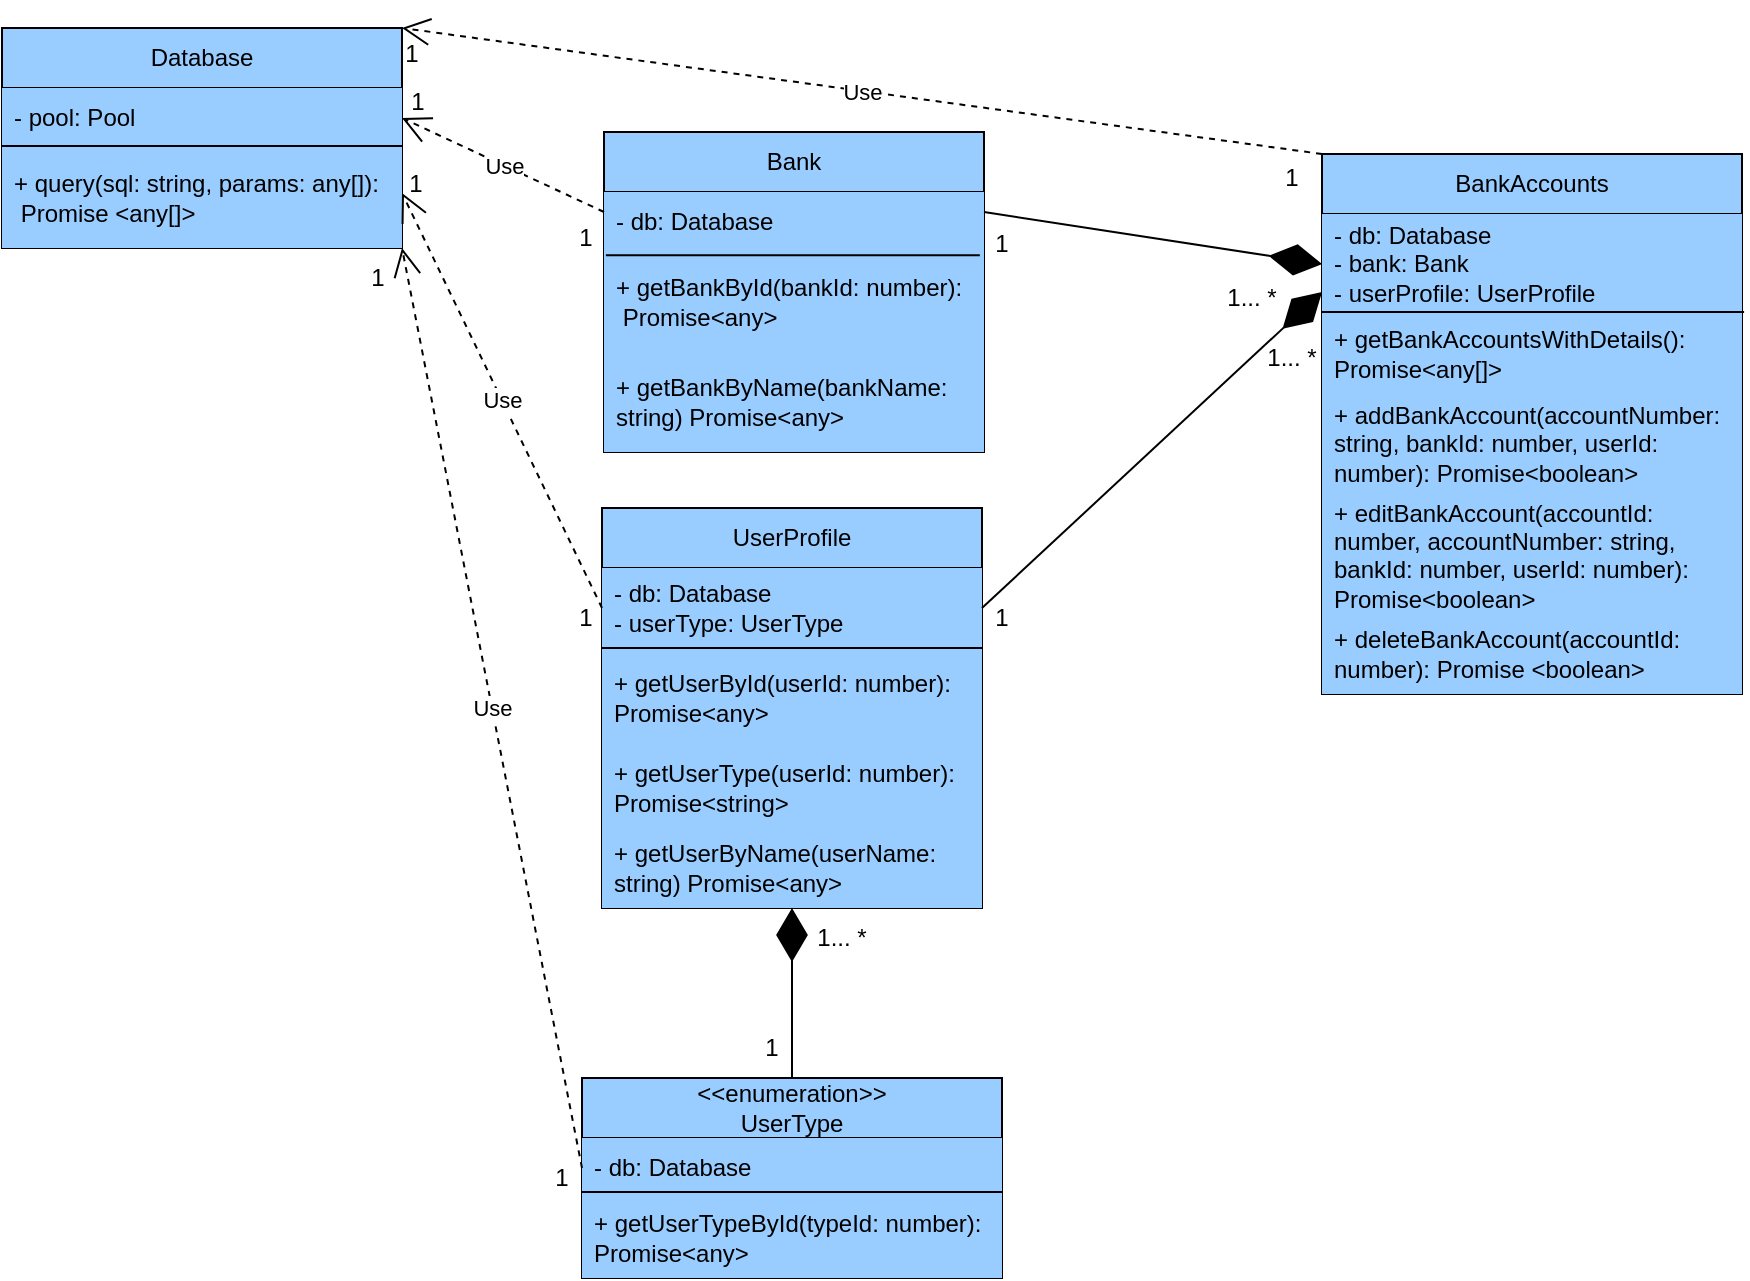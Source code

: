 <mxfile version="24.2.3" type="device">
  <diagram name="Page-1" id="37gUE1MUeAuS42PLYb-J">
    <mxGraphModel dx="1434" dy="738" grid="1" gridSize="10" guides="1" tooltips="1" connect="1" arrows="1" fold="1" page="1" pageScale="1" pageWidth="850" pageHeight="1100" math="0" shadow="0">
      <root>
        <mxCell id="0" />
        <mxCell id="1" parent="0" />
        <mxCell id="SNnHDfVtrrAfQEbxQp5w-8" value="Bank" style="swimlane;fontStyle=0;childLayout=stackLayout;horizontal=1;startSize=30;horizontalStack=0;resizeParent=1;resizeParentMax=0;resizeLast=0;collapsible=1;marginBottom=0;whiteSpace=wrap;html=1;fillColor=#99CCFF;" parent="1" vertex="1">
          <mxGeometry x="341" y="212" width="190" height="160" as="geometry" />
        </mxCell>
        <mxCell id="SNnHDfVtrrAfQEbxQp5w-9" value="- db: Database" style="text;strokeColor=none;fillColor=#99CCFF;align=left;verticalAlign=middle;spacingLeft=4;spacingRight=4;overflow=hidden;points=[[0,0.5],[1,0.5]];portConstraint=eastwest;rotatable=0;whiteSpace=wrap;html=1;" parent="SNnHDfVtrrAfQEbxQp5w-8" vertex="1">
          <mxGeometry y="30" width="190" height="30" as="geometry" />
        </mxCell>
        <mxCell id="SNnHDfVtrrAfQEbxQp5w-10" value="+ getBankById(bankId: number):&amp;nbsp; &amp;nbsp;Promise&amp;lt;any&amp;gt;" style="text;strokeColor=none;fillColor=#99CCFF;align=left;verticalAlign=middle;spacingLeft=4;spacingRight=4;overflow=hidden;points=[[0,0.5],[1,0.5]];portConstraint=eastwest;rotatable=0;whiteSpace=wrap;html=1;" parent="SNnHDfVtrrAfQEbxQp5w-8" vertex="1">
          <mxGeometry y="60" width="190" height="50" as="geometry" />
        </mxCell>
        <mxCell id="rfbbxz5ZNQTzBEhY_g50-1" value="+ getBankByName(bankName: string) Promise&amp;lt;any&amp;gt;" style="text;strokeColor=none;fillColor=#99CCFF;align=left;verticalAlign=middle;spacingLeft=4;spacingRight=4;overflow=hidden;points=[[0,0.5],[1,0.5]];portConstraint=eastwest;rotatable=0;whiteSpace=wrap;html=1;" vertex="1" parent="SNnHDfVtrrAfQEbxQp5w-8">
          <mxGeometry y="110" width="190" height="50" as="geometry" />
        </mxCell>
        <mxCell id="SNnHDfVtrrAfQEbxQp5w-13" value="" style="endArrow=none;html=1;rounded=0;entryX=0.005;entryY=0.033;entryDx=0;entryDy=0;entryPerimeter=0;exitX=0.989;exitY=0.033;exitDx=0;exitDy=0;exitPerimeter=0;" parent="SNnHDfVtrrAfQEbxQp5w-8" source="SNnHDfVtrrAfQEbxQp5w-10" target="SNnHDfVtrrAfQEbxQp5w-10" edge="1">
          <mxGeometry width="50" height="50" relative="1" as="geometry">
            <mxPoint x="190" y="61" as="sourcePoint" />
            <mxPoint y="60" as="targetPoint" />
          </mxGeometry>
        </mxCell>
        <mxCell id="SNnHDfVtrrAfQEbxQp5w-21" value="&lt;div&gt;&amp;lt;&amp;lt;enumeration&amp;gt;&amp;gt;&lt;br&gt;&lt;/div&gt;UserType" style="swimlane;fontStyle=0;childLayout=stackLayout;horizontal=1;startSize=30;horizontalStack=0;resizeParent=1;resizeParentMax=0;resizeLast=0;collapsible=1;marginBottom=0;whiteSpace=wrap;html=1;fillColor=#99CCFF;" parent="1" vertex="1">
          <mxGeometry x="330" y="685" width="210" height="100" as="geometry" />
        </mxCell>
        <mxCell id="SNnHDfVtrrAfQEbxQp5w-22" value="- db: Database" style="text;strokeColor=none;fillColor=#99CCFF;align=left;verticalAlign=middle;spacingLeft=4;spacingRight=4;overflow=hidden;points=[[0,0.5],[1,0.5]];portConstraint=eastwest;rotatable=0;whiteSpace=wrap;html=1;" parent="SNnHDfVtrrAfQEbxQp5w-21" vertex="1">
          <mxGeometry y="30" width="210" height="30" as="geometry" />
        </mxCell>
        <mxCell id="SNnHDfVtrrAfQEbxQp5w-23" value="+ getUserTypeById(typeId: number): Promise&amp;lt;any&amp;gt;" style="text;strokeColor=none;fillColor=#99CCFF;align=left;verticalAlign=middle;spacingLeft=4;spacingRight=4;overflow=hidden;points=[[0,0.5],[1,0.5]];portConstraint=eastwest;rotatable=0;whiteSpace=wrap;html=1;" parent="SNnHDfVtrrAfQEbxQp5w-21" vertex="1">
          <mxGeometry y="60" width="210" height="40" as="geometry" />
        </mxCell>
        <mxCell id="SNnHDfVtrrAfQEbxQp5w-25" value="" style="endArrow=none;html=1;rounded=0;exitX=0;exitY=-0.075;exitDx=0;exitDy=0;exitPerimeter=0;" parent="SNnHDfVtrrAfQEbxQp5w-21" source="SNnHDfVtrrAfQEbxQp5w-23" edge="1">
          <mxGeometry width="50" height="50" relative="1" as="geometry">
            <mxPoint x="360" y="170" as="sourcePoint" />
            <mxPoint x="210" y="57" as="targetPoint" />
          </mxGeometry>
        </mxCell>
        <mxCell id="SNnHDfVtrrAfQEbxQp5w-26" value="BankAccounts" style="swimlane;fontStyle=0;childLayout=stackLayout;horizontal=1;startSize=30;horizontalStack=0;resizeParent=1;resizeParentMax=0;resizeLast=0;collapsible=1;marginBottom=0;whiteSpace=wrap;html=1;fillColor=#99CCFF;" parent="1" vertex="1">
          <mxGeometry x="700" y="223" width="210" height="270" as="geometry" />
        </mxCell>
        <mxCell id="SNnHDfVtrrAfQEbxQp5w-27" value="- db: Database&amp;nbsp;&lt;div&gt;- bank: Bank&amp;nbsp;&lt;/div&gt;&lt;div&gt;- userProfile: UserProfile&lt;/div&gt;" style="text;strokeColor=none;fillColor=#99CCFF;align=left;verticalAlign=middle;spacingLeft=4;spacingRight=4;overflow=hidden;points=[[0,0.5],[1,0.5]];portConstraint=eastwest;rotatable=0;whiteSpace=wrap;html=1;" parent="SNnHDfVtrrAfQEbxQp5w-26" vertex="1">
          <mxGeometry y="30" width="210" height="50" as="geometry" />
        </mxCell>
        <mxCell id="SNnHDfVtrrAfQEbxQp5w-28" value="+ getBankAccountsWithDetails(): Promise&amp;lt;any[]&amp;gt;" style="text;strokeColor=none;fillColor=#99CCFF;align=left;verticalAlign=middle;spacingLeft=4;spacingRight=4;overflow=hidden;points=[[0,0.5],[1,0.5]];portConstraint=eastwest;rotatable=0;whiteSpace=wrap;html=1;" parent="SNnHDfVtrrAfQEbxQp5w-26" vertex="1">
          <mxGeometry y="80" width="210" height="40" as="geometry" />
        </mxCell>
        <mxCell id="SNnHDfVtrrAfQEbxQp5w-29" value="+ addBankAccount(accountNumber: string, bankId: number, userId: number): Promise&amp;lt;boolean&amp;gt;" style="text;strokeColor=none;fillColor=#99CCFF;align=left;verticalAlign=middle;spacingLeft=4;spacingRight=4;overflow=hidden;points=[[0,0.5],[1,0.5]];portConstraint=eastwest;rotatable=0;whiteSpace=wrap;html=1;" parent="SNnHDfVtrrAfQEbxQp5w-26" vertex="1">
          <mxGeometry y="120" width="210" height="50" as="geometry" />
        </mxCell>
        <mxCell id="SNnHDfVtrrAfQEbxQp5w-31" value="+ editBankAccount(accountId: number, accountNumber: string, bankId: number, userId: number): Promise&amp;lt;boolean&amp;gt;" style="text;strokeColor=none;fillColor=#99CCFF;align=left;verticalAlign=middle;spacingLeft=4;spacingRight=4;overflow=hidden;points=[[0,0.5],[1,0.5]];portConstraint=eastwest;rotatable=0;whiteSpace=wrap;html=1;" parent="SNnHDfVtrrAfQEbxQp5w-26" vertex="1">
          <mxGeometry y="170" width="210" height="60" as="geometry" />
        </mxCell>
        <mxCell id="SNnHDfVtrrAfQEbxQp5w-32" value="+ deleteBankAccount(accountId: number): Promise &amp;lt;boolean&amp;gt;" style="text;strokeColor=none;fillColor=#99CCFF;align=left;verticalAlign=middle;spacingLeft=4;spacingRight=4;overflow=hidden;points=[[0,0.5],[1,0.5]];portConstraint=eastwest;rotatable=0;whiteSpace=wrap;html=1;strokeWidth=1;" parent="SNnHDfVtrrAfQEbxQp5w-26" vertex="1">
          <mxGeometry y="230" width="210" height="40" as="geometry" />
        </mxCell>
        <mxCell id="SNnHDfVtrrAfQEbxQp5w-37" value="" style="endArrow=none;html=1;rounded=0;entryX=1.005;entryY=-0.025;entryDx=0;entryDy=0;entryPerimeter=0;exitX=0;exitY=-0.025;exitDx=0;exitDy=0;exitPerimeter=0;" parent="SNnHDfVtrrAfQEbxQp5w-26" source="SNnHDfVtrrAfQEbxQp5w-28" target="SNnHDfVtrrAfQEbxQp5w-28" edge="1">
          <mxGeometry width="50" height="50" relative="1" as="geometry">
            <mxPoint x="80" y="110" as="sourcePoint" />
            <mxPoint x="130" y="60" as="targetPoint" />
          </mxGeometry>
        </mxCell>
        <mxCell id="SNnHDfVtrrAfQEbxQp5w-38" value="" style="group" parent="1" vertex="1" connectable="0">
          <mxGeometry x="40" y="160" width="200" height="110" as="geometry" />
        </mxCell>
        <mxCell id="SNnHDfVtrrAfQEbxQp5w-1" value="Database" style="swimlane;fontStyle=0;childLayout=stackLayout;horizontal=1;startSize=30;horizontalStack=0;resizeParent=1;resizeParentMax=0;resizeLast=0;collapsible=1;marginBottom=0;whiteSpace=wrap;html=1;fillColor=#99CCFF;" parent="SNnHDfVtrrAfQEbxQp5w-38" vertex="1">
          <mxGeometry width="200" height="110" as="geometry">
            <mxRectangle x="80" y="80" width="60" height="30" as="alternateBounds" />
          </mxGeometry>
        </mxCell>
        <mxCell id="SNnHDfVtrrAfQEbxQp5w-5" value="- pool: Pool" style="text;strokeColor=none;fillColor=#99CCFF;align=left;verticalAlign=middle;spacingLeft=4;spacingRight=4;overflow=hidden;points=[[0,0.5],[1,0.5]];portConstraint=eastwest;rotatable=0;whiteSpace=wrap;html=1;" parent="SNnHDfVtrrAfQEbxQp5w-1" vertex="1">
          <mxGeometry y="30" width="200" height="30" as="geometry" />
        </mxCell>
        <mxCell id="SNnHDfVtrrAfQEbxQp5w-7" value="" style="endArrow=none;html=1;rounded=0;entryX=0.993;entryY=1.1;entryDx=0;entryDy=0;entryPerimeter=0;" parent="SNnHDfVtrrAfQEbxQp5w-1" edge="1">
          <mxGeometry width="50" height="50" relative="1" as="geometry">
            <mxPoint y="59" as="sourcePoint" />
            <mxPoint x="139.02" y="59" as="targetPoint" />
            <Array as="points" />
          </mxGeometry>
        </mxCell>
        <mxCell id="SNnHDfVtrrAfQEbxQp5w-6" value="+ query(sql: string, params: any[]):&amp;nbsp; &amp;nbsp;Promise&amp;nbsp;&amp;lt;any[]&amp;gt;" style="text;strokeColor=none;fillColor=#99CCFF;align=left;verticalAlign=middle;spacingLeft=4;spacingRight=4;overflow=hidden;points=[[0,0.5],[1,0.5]];portConstraint=eastwest;rotatable=0;whiteSpace=wrap;html=1;" parent="SNnHDfVtrrAfQEbxQp5w-1" vertex="1">
          <mxGeometry y="60" width="200" height="50" as="geometry" />
        </mxCell>
        <mxCell id="SNnHDfVtrrAfQEbxQp5w-12" value="" style="endArrow=none;html=1;rounded=0;entryX=0.735;entryY=-0.08;entryDx=0;entryDy=0;entryPerimeter=0;" parent="SNnHDfVtrrAfQEbxQp5w-38" edge="1">
          <mxGeometry width="50" height="50" relative="1" as="geometry">
            <mxPoint x="200" y="59" as="sourcePoint" />
            <mxPoint x="138" y="59" as="targetPoint" />
            <Array as="points" />
          </mxGeometry>
        </mxCell>
        <mxCell id="SNnHDfVtrrAfQEbxQp5w-39" value="" style="group" parent="1" vertex="1" connectable="0">
          <mxGeometry x="340" y="400" width="190" height="160" as="geometry" />
        </mxCell>
        <mxCell id="SNnHDfVtrrAfQEbxQp5w-14" value="UserProfile" style="swimlane;fontStyle=0;childLayout=stackLayout;horizontal=1;startSize=30;horizontalStack=0;resizeParent=1;resizeParentMax=0;resizeLast=0;collapsible=1;marginBottom=0;whiteSpace=wrap;html=1;fillColor=#99CCFF;" parent="SNnHDfVtrrAfQEbxQp5w-39" vertex="1">
          <mxGeometry width="190" height="200" as="geometry" />
        </mxCell>
        <mxCell id="SNnHDfVtrrAfQEbxQp5w-15" value="- db: Database&amp;nbsp; &amp;nbsp; &amp;nbsp; &amp;nbsp; &amp;nbsp; &amp;nbsp; &amp;nbsp; &amp;nbsp; &amp;nbsp; &amp;nbsp; &amp;nbsp; &amp;nbsp; &amp;nbsp; &amp;nbsp; &amp;nbsp; - userType: UserType" style="text;strokeColor=none;fillColor=#99CCFF;align=left;verticalAlign=middle;spacingLeft=4;spacingRight=4;overflow=hidden;points=[[0,0.5],[1,0.5]];portConstraint=eastwest;rotatable=0;whiteSpace=wrap;html=1;" parent="SNnHDfVtrrAfQEbxQp5w-14" vertex="1">
          <mxGeometry y="30" width="190" height="40" as="geometry" />
        </mxCell>
        <mxCell id="SNnHDfVtrrAfQEbxQp5w-16" value="+ getUserById(userId: number):&amp;nbsp; Promise&amp;lt;any&amp;gt;" style="text;strokeColor=none;fillColor=#99CCFF;align=left;verticalAlign=middle;spacingLeft=4;spacingRight=4;overflow=hidden;points=[[0,0.5],[1,0.5]];portConstraint=eastwest;rotatable=0;whiteSpace=wrap;html=1;" parent="SNnHDfVtrrAfQEbxQp5w-14" vertex="1">
          <mxGeometry y="70" width="190" height="50" as="geometry" />
        </mxCell>
        <mxCell id="SNnHDfVtrrAfQEbxQp5w-17" value="+ getUserType(userId: number): Promise&amp;lt;string&amp;gt;" style="text;strokeColor=none;fillColor=#99CCFF;align=left;verticalAlign=middle;spacingLeft=4;spacingRight=4;overflow=hidden;points=[[0,0.5],[1,0.5]];portConstraint=eastwest;rotatable=0;whiteSpace=wrap;html=1;" parent="SNnHDfVtrrAfQEbxQp5w-14" vertex="1">
          <mxGeometry y="120" width="190" height="40" as="geometry" />
        </mxCell>
        <mxCell id="rfbbxz5ZNQTzBEhY_g50-3" value="+ getUserByName(userName: string) Promise&amp;lt;any&amp;gt;" style="text;strokeColor=none;fillColor=#99CCFF;align=left;verticalAlign=middle;spacingLeft=4;spacingRight=4;overflow=hidden;points=[[0,0.5],[1,0.5]];portConstraint=eastwest;rotatable=0;whiteSpace=wrap;html=1;" vertex="1" parent="SNnHDfVtrrAfQEbxQp5w-14">
          <mxGeometry y="160" width="190" height="40" as="geometry" />
        </mxCell>
        <mxCell id="SNnHDfVtrrAfQEbxQp5w-19" value="" style="endArrow=none;html=1;rounded=0;" parent="SNnHDfVtrrAfQEbxQp5w-39" edge="1">
          <mxGeometry width="50" height="50" relative="1" as="geometry">
            <mxPoint x="190" y="70" as="sourcePoint" />
            <mxPoint y="70" as="targetPoint" />
          </mxGeometry>
        </mxCell>
        <mxCell id="SNnHDfVtrrAfQEbxQp5w-40" value="" style="endArrow=diamondThin;endFill=1;endSize=24;html=1;rounded=0;exitX=0.5;exitY=0;exitDx=0;exitDy=0;entryX=0.5;entryY=1;entryDx=0;entryDy=0;" parent="1" source="SNnHDfVtrrAfQEbxQp5w-21" target="SNnHDfVtrrAfQEbxQp5w-14" edge="1">
          <mxGeometry width="160" relative="1" as="geometry">
            <mxPoint x="340" y="380" as="sourcePoint" />
            <mxPoint x="500" y="380" as="targetPoint" />
          </mxGeometry>
        </mxCell>
        <mxCell id="SNnHDfVtrrAfQEbxQp5w-45" value="" style="endArrow=diamondThin;endFill=1;endSize=24;html=1;rounded=0;exitX=1;exitY=0.25;exitDx=0;exitDy=0;entryX=0;entryY=0.5;entryDx=0;entryDy=0;" parent="1" source="SNnHDfVtrrAfQEbxQp5w-8" target="SNnHDfVtrrAfQEbxQp5w-27" edge="1">
          <mxGeometry width="160" relative="1" as="geometry">
            <mxPoint x="340" y="380" as="sourcePoint" />
            <mxPoint x="500" y="380" as="targetPoint" />
          </mxGeometry>
        </mxCell>
        <mxCell id="SNnHDfVtrrAfQEbxQp5w-46" value="" style="endArrow=diamondThin;endFill=1;endSize=24;html=1;rounded=0;exitX=1;exitY=0.25;exitDx=0;exitDy=0;entryX=-0.019;entryY=0.92;entryDx=0;entryDy=0;entryPerimeter=0;" parent="1" source="SNnHDfVtrrAfQEbxQp5w-14" edge="1">
          <mxGeometry width="160" relative="1" as="geometry">
            <mxPoint x="594" y="463" as="sourcePoint" />
            <mxPoint x="700.01" y="292" as="targetPoint" />
          </mxGeometry>
        </mxCell>
        <mxCell id="vSszeu5457J4HVUk8ojj-1" value="1" style="text;html=1;align=center;verticalAlign=middle;whiteSpace=wrap;rounded=0;" parent="1" vertex="1">
          <mxGeometry x="530" y="253" width="20" height="30" as="geometry" />
        </mxCell>
        <mxCell id="vSszeu5457J4HVUk8ojj-3" value="1... *" style="text;html=1;align=center;verticalAlign=middle;whiteSpace=wrap;rounded=0;" parent="1" vertex="1">
          <mxGeometry x="650" y="280" width="30" height="30" as="geometry" />
        </mxCell>
        <mxCell id="vSszeu5457J4HVUk8ojj-5" value="1... *" style="text;html=1;align=center;verticalAlign=middle;whiteSpace=wrap;rounded=0;" parent="1" vertex="1">
          <mxGeometry x="670" y="310" width="30" height="30" as="geometry" />
        </mxCell>
        <mxCell id="vSszeu5457J4HVUk8ojj-7" value="1" style="text;html=1;align=center;verticalAlign=middle;whiteSpace=wrap;rounded=0;" parent="1" vertex="1">
          <mxGeometry x="530" y="440" width="20" height="30" as="geometry" />
        </mxCell>
        <mxCell id="vSszeu5457J4HVUk8ojj-8" value="1" style="text;html=1;align=center;verticalAlign=middle;whiteSpace=wrap;rounded=0;" parent="1" vertex="1">
          <mxGeometry x="415" y="655" width="20" height="30" as="geometry" />
        </mxCell>
        <mxCell id="vSszeu5457J4HVUk8ojj-10" value="1... *" style="text;html=1;align=center;verticalAlign=middle;whiteSpace=wrap;rounded=0;" parent="1" vertex="1">
          <mxGeometry x="445" y="600" width="30" height="30" as="geometry" />
        </mxCell>
        <mxCell id="vSszeu5457J4HVUk8ojj-12" value="1" style="text;html=1;align=center;verticalAlign=middle;whiteSpace=wrap;rounded=0;" parent="1" vertex="1">
          <mxGeometry x="322" y="440" width="20" height="30" as="geometry" />
        </mxCell>
        <mxCell id="vSszeu5457J4HVUk8ojj-13" value="1" style="text;html=1;align=center;verticalAlign=middle;whiteSpace=wrap;rounded=0;" parent="1" vertex="1">
          <mxGeometry x="237" y="223" width="20" height="30" as="geometry" />
        </mxCell>
        <mxCell id="vSszeu5457J4HVUk8ojj-14" value="1" style="text;html=1;align=center;verticalAlign=middle;whiteSpace=wrap;rounded=0;" parent="1" vertex="1">
          <mxGeometry x="322" y="250" width="20" height="30" as="geometry" />
        </mxCell>
        <mxCell id="vSszeu5457J4HVUk8ojj-15" value="1" style="text;html=1;align=center;verticalAlign=middle;whiteSpace=wrap;rounded=0;" parent="1" vertex="1">
          <mxGeometry x="238" y="182" width="20" height="30" as="geometry" />
        </mxCell>
        <mxCell id="vSszeu5457J4HVUk8ojj-16" value="1" style="text;html=1;align=center;verticalAlign=middle;whiteSpace=wrap;rounded=0;" parent="1" vertex="1">
          <mxGeometry x="235" y="158" width="20" height="30" as="geometry" />
        </mxCell>
        <mxCell id="vSszeu5457J4HVUk8ojj-17" value="1" style="text;html=1;align=center;verticalAlign=middle;whiteSpace=wrap;rounded=0;" parent="1" vertex="1">
          <mxGeometry x="675" y="220" width="20" height="30" as="geometry" />
        </mxCell>
        <mxCell id="t7LDSTJwITelYjHOeEuI-1" value="Use" style="endArrow=open;endSize=12;dashed=1;html=1;rounded=0;exitX=0;exitY=0.25;exitDx=0;exitDy=0;entryX=1;entryY=0.75;entryDx=0;entryDy=0;" parent="1" source="SNnHDfVtrrAfQEbxQp5w-14" target="SNnHDfVtrrAfQEbxQp5w-1" edge="1">
          <mxGeometry width="160" relative="1" as="geometry">
            <mxPoint x="330" y="320" as="sourcePoint" />
            <mxPoint x="490" y="320" as="targetPoint" />
          </mxGeometry>
        </mxCell>
        <mxCell id="t7LDSTJwITelYjHOeEuI-2" value="Use" style="endArrow=open;endSize=12;dashed=1;html=1;rounded=0;exitX=0;exitY=0.25;exitDx=0;exitDy=0;entryX=1;entryY=0.5;entryDx=0;entryDy=0;" parent="1" source="SNnHDfVtrrAfQEbxQp5w-8" target="SNnHDfVtrrAfQEbxQp5w-5" edge="1">
          <mxGeometry width="160" relative="1" as="geometry">
            <mxPoint x="330" y="320" as="sourcePoint" />
            <mxPoint x="270" y="220" as="targetPoint" />
          </mxGeometry>
        </mxCell>
        <mxCell id="t7LDSTJwITelYjHOeEuI-3" value="Use" style="endArrow=open;endSize=12;dashed=1;html=1;rounded=0;exitX=0;exitY=0;exitDx=0;exitDy=0;entryX=1;entryY=0;entryDx=0;entryDy=0;" parent="1" source="SNnHDfVtrrAfQEbxQp5w-26" target="SNnHDfVtrrAfQEbxQp5w-1" edge="1">
          <mxGeometry width="160" relative="1" as="geometry">
            <mxPoint x="330" y="320" as="sourcePoint" />
            <mxPoint x="280" y="180" as="targetPoint" />
          </mxGeometry>
        </mxCell>
        <mxCell id="-Oeyy616b3Wyie50Dfal-1" value="Use" style="endArrow=open;endSize=12;dashed=1;html=1;rounded=0;exitX=0;exitY=0.5;exitDx=0;exitDy=0;entryX=1;entryY=1;entryDx=0;entryDy=0;" parent="1" source="SNnHDfVtrrAfQEbxQp5w-22" target="SNnHDfVtrrAfQEbxQp5w-1" edge="1">
          <mxGeometry width="160" relative="1" as="geometry">
            <mxPoint x="330" y="520" as="sourcePoint" />
            <mxPoint x="180" y="330" as="targetPoint" />
          </mxGeometry>
        </mxCell>
        <mxCell id="-Oeyy616b3Wyie50Dfal-2" value="1" style="text;html=1;align=center;verticalAlign=middle;whiteSpace=wrap;rounded=0;" parent="1" vertex="1">
          <mxGeometry x="218" y="270" width="20" height="30" as="geometry" />
        </mxCell>
        <mxCell id="-Oeyy616b3Wyie50Dfal-3" value="1" style="text;html=1;align=center;verticalAlign=middle;whiteSpace=wrap;rounded=0;" parent="1" vertex="1">
          <mxGeometry x="310" y="720" width="20" height="30" as="geometry" />
        </mxCell>
      </root>
    </mxGraphModel>
  </diagram>
</mxfile>
